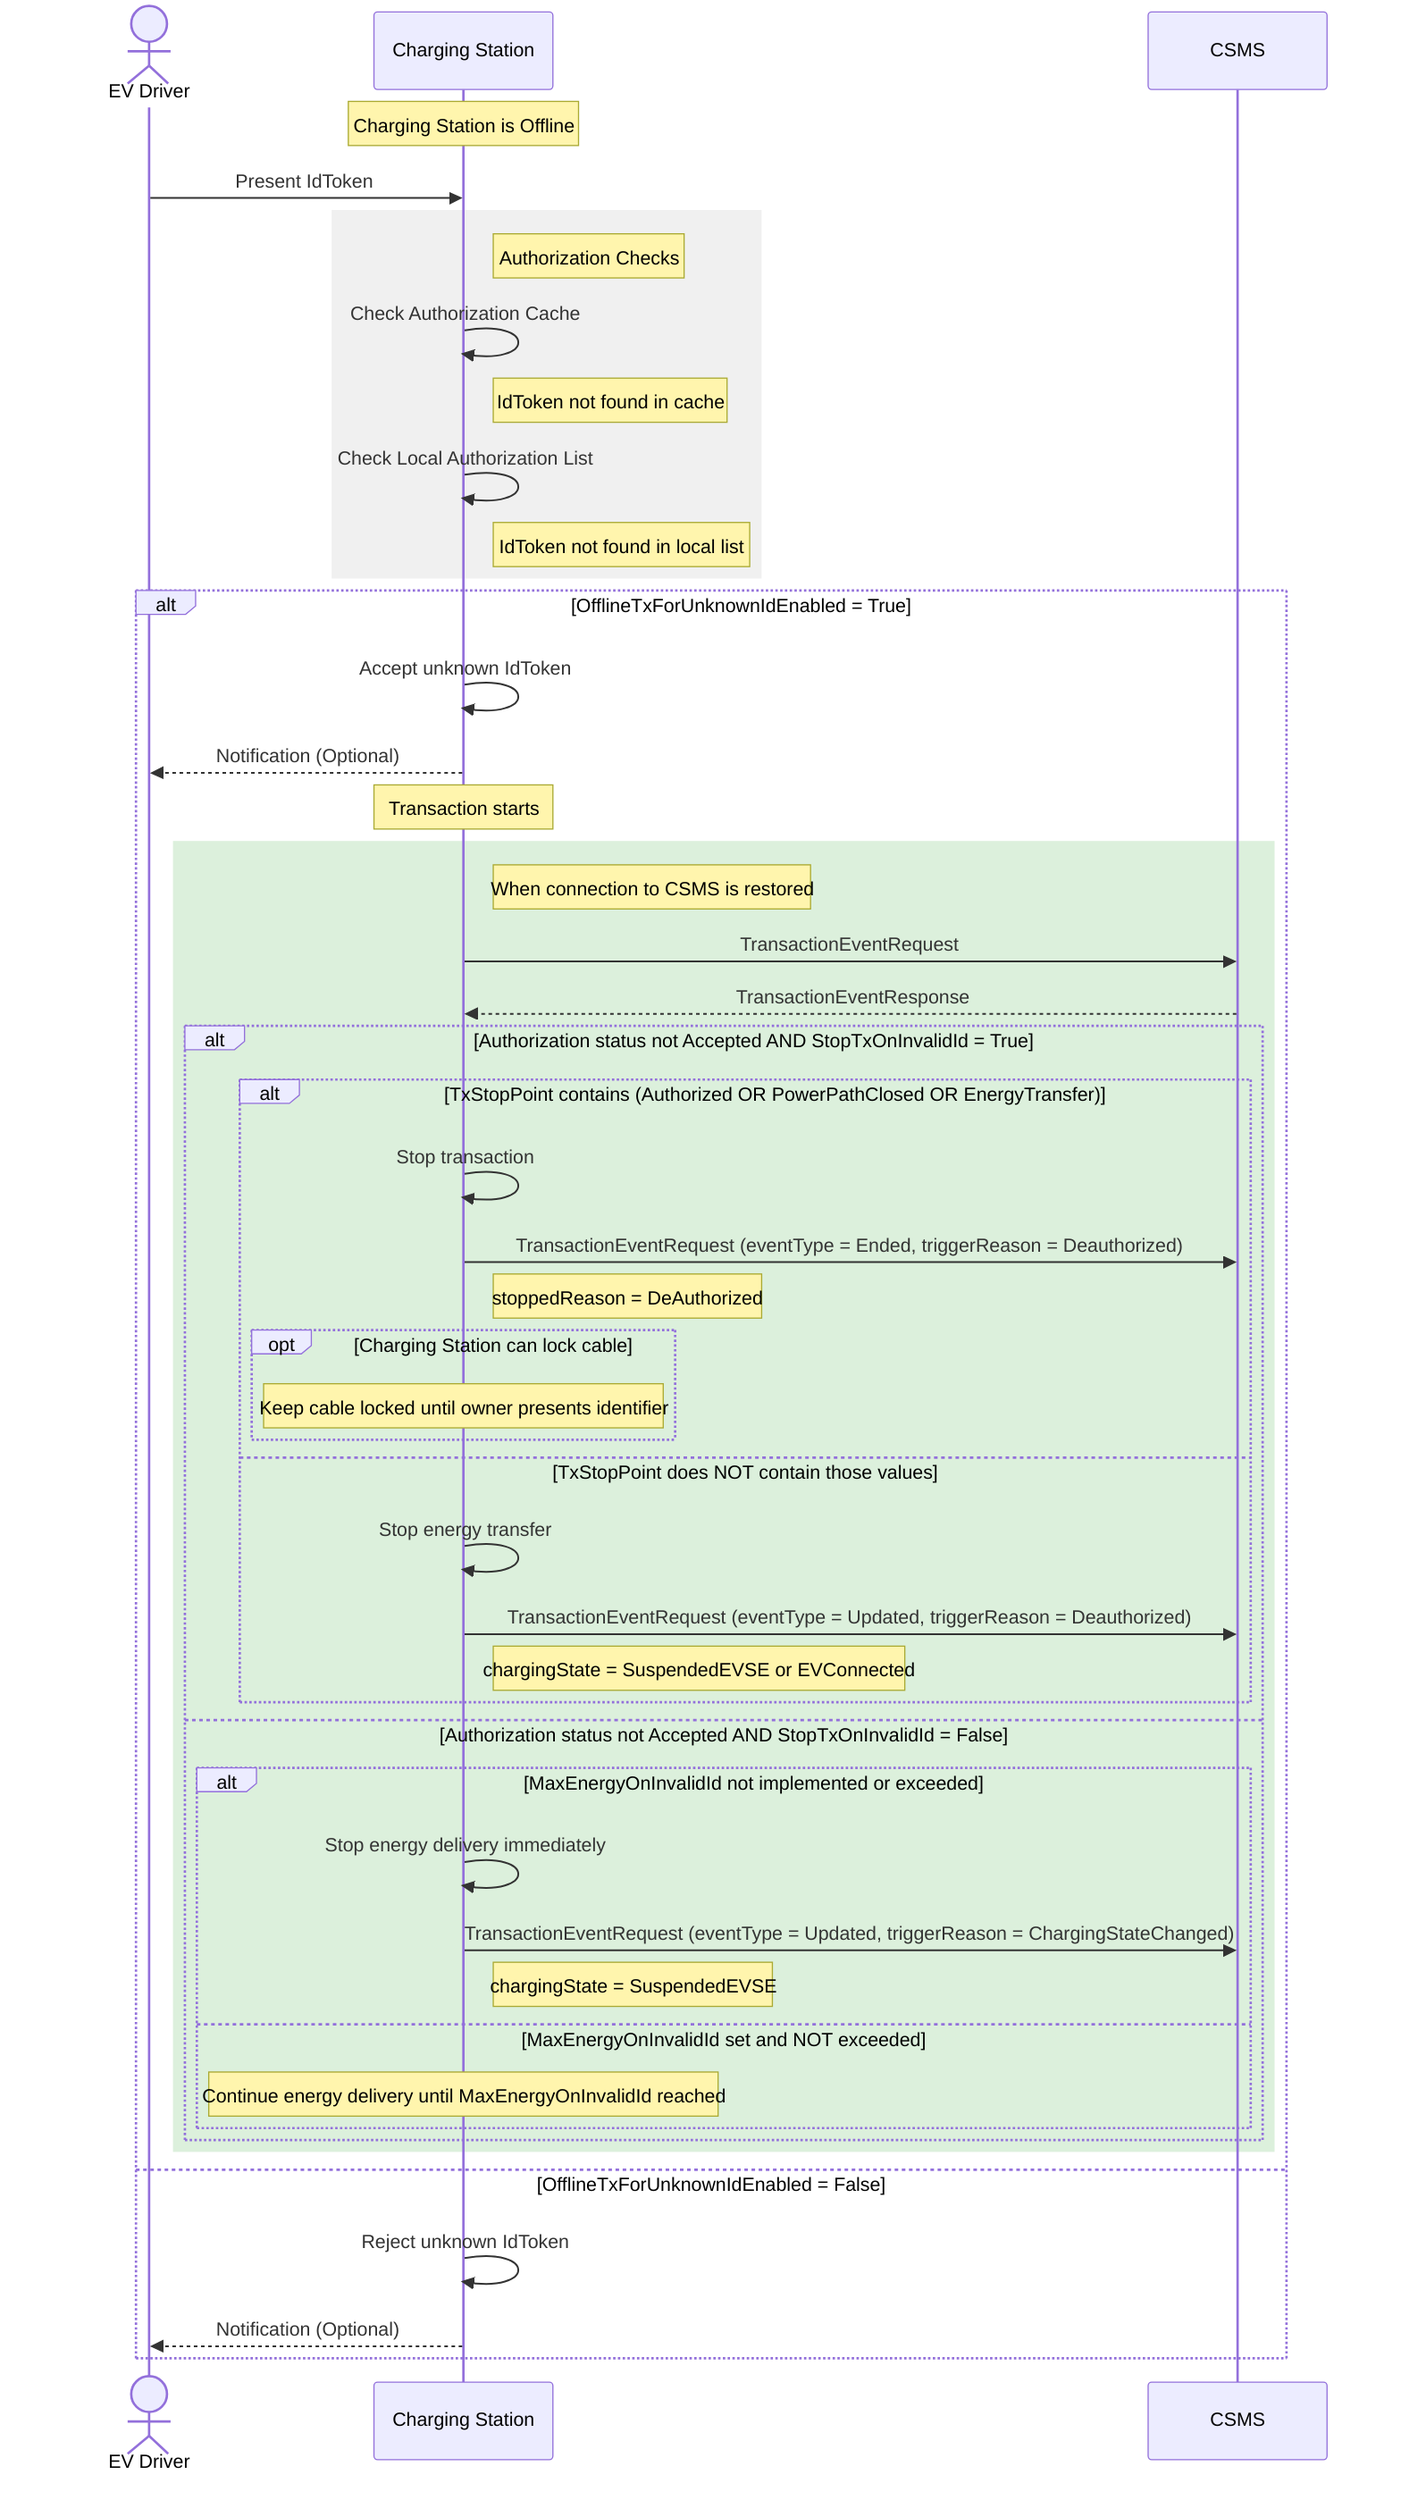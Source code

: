 sequenceDiagram
    actor Driver as EV Driver
    participant CS as Charging Station
    
    Note over CS: Charging Station is Offline
    
    Driver->>CS: Present IdToken
    
    rect rgb(240, 240, 240)
        Note right of CS: Authorization Checks
        CS->>CS: Check Authorization Cache
        Note right of CS: IdToken not found in cache
        CS->>CS: Check Local Authorization List
        Note right of CS: IdToken not found in local list
    end
    
    alt OfflineTxForUnknownIdEnabled = True
        CS->>CS: Accept unknown IdToken
        CS-->>Driver: Notification (Optional)
        Note over CS: Transaction starts
        
        rect rgb(220, 240, 220)
            Note right of CS: When connection to CSMS is restored
            CS->>CSMS: TransactionEventRequest
            CSMS-->>CS: TransactionEventResponse
            
            alt Authorization status not Accepted AND StopTxOnInvalidId = True
                alt TxStopPoint contains (Authorized OR PowerPathClosed OR EnergyTransfer)
                    CS->>CS: Stop transaction
                    CS->>CSMS: TransactionEventRequest (eventType = Ended, triggerReason = Deauthorized)
                    Note right of CS: stoppedReason = DeAuthorized
                    
                    opt Charging Station can lock cable
                        Note over CS: Keep cable locked until owner presents identifier
                    end
                else TxStopPoint does NOT contain those values
                    CS->>CS: Stop energy transfer
                    CS->>CSMS: TransactionEventRequest (eventType = Updated, triggerReason = Deauthorized)
                    Note right of CS: chargingState = SuspendedEVSE or EVConnected
                end
            else Authorization status not Accepted AND StopTxOnInvalidId = False
                alt MaxEnergyOnInvalidId not implemented or exceeded
                    CS->>CS: Stop energy delivery immediately
                    CS->>CSMS: TransactionEventRequest (eventType = Updated, triggerReason = ChargingStateChanged)
                    Note right of CS: chargingState = SuspendedEVSE
                else MaxEnergyOnInvalidId set and NOT exceeded
                    Note over CS: Continue energy delivery until MaxEnergyOnInvalidId reached
                end
            end
        end
        
    else OfflineTxForUnknownIdEnabled = False
        CS->>CS: Reject unknown IdToken
        CS-->>Driver: Notification (Optional)
    end